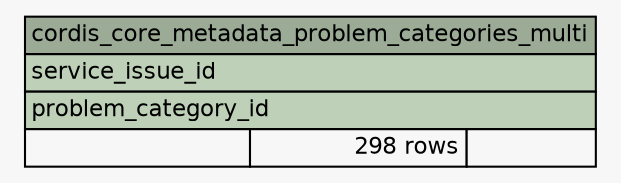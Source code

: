 // dot 2.2.1 on Windows 10 10.0
// SchemaSpy rev 590
digraph "cordis_core_metadata_problem_categories_multi" {
  graph [
    rankdir="RL"
    bgcolor="#f7f7f7"
    nodesep="0.18"
    ranksep="0.46"
    fontname="Helvetica"
    fontsize="11"
  ];
  node [
    fontname="Helvetica"
    fontsize="11"
    shape="plaintext"
  ];
  edge [
    arrowsize="0.8"
  ];
  "cordis_core_metadata_problem_categories_multi" [
    label=<
    <TABLE BORDER="0" CELLBORDER="1" CELLSPACING="0" BGCOLOR="#ffffff">
      <TR><TD COLSPAN="3" BGCOLOR="#9bab96" ALIGN="CENTER">cordis_core_metadata_problem_categories_multi</TD></TR>
      <TR><TD PORT="service_issue_id" COLSPAN="3" BGCOLOR="#bed1b8" ALIGN="LEFT">service_issue_id</TD></TR>
      <TR><TD PORT="problem_category_id" COLSPAN="3" BGCOLOR="#bed1b8" ALIGN="LEFT">problem_category_id</TD></TR>
      <TR><TD ALIGN="LEFT" BGCOLOR="#f7f7f7">  </TD><TD ALIGN="RIGHT" BGCOLOR="#f7f7f7">298 rows</TD><TD ALIGN="RIGHT" BGCOLOR="#f7f7f7">  </TD></TR>
    </TABLE>>
    URL="tables/cordis_core_metadata_problem_categories_multi.html"
    tooltip="cordis_core_metadata_problem_categories_multi"
  ];
}
